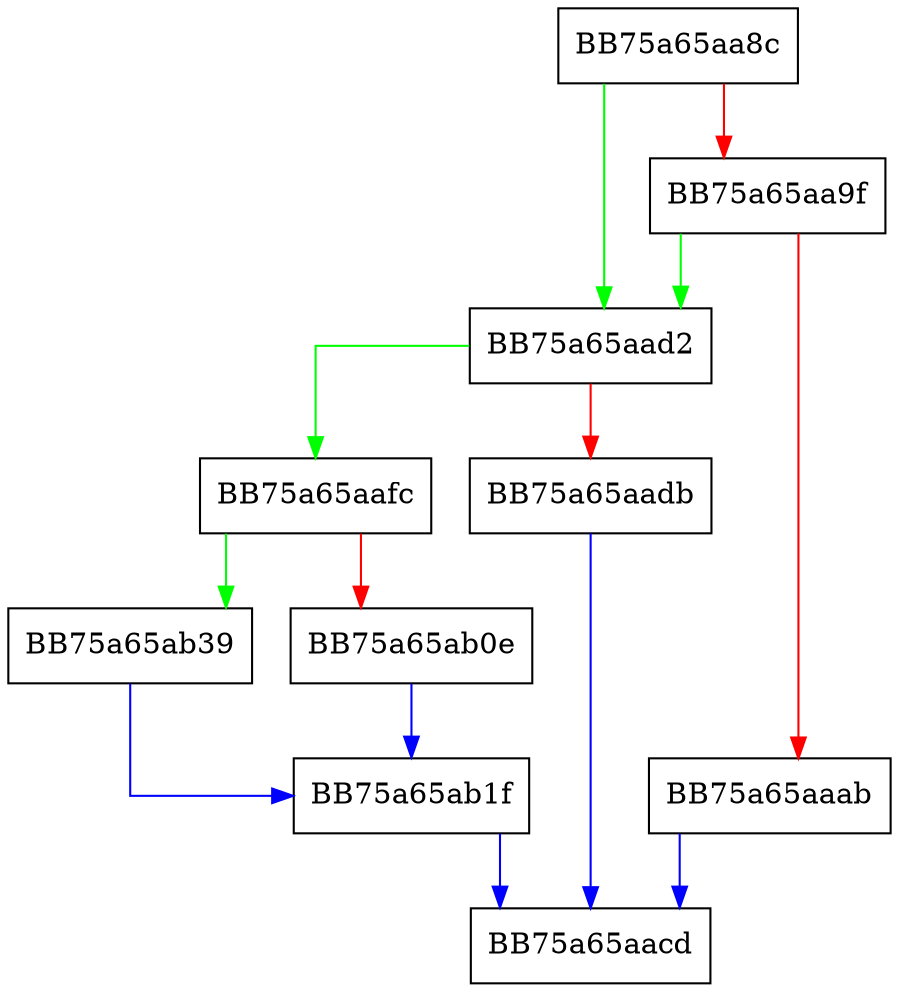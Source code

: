 digraph ZSTD_allocateLiteralsBuffer {
  node [shape="box"];
  graph [splines=ortho];
  BB75a65aa8c -> BB75a65aad2 [color="green"];
  BB75a65aa8c -> BB75a65aa9f [color="red"];
  BB75a65aa9f -> BB75a65aad2 [color="green"];
  BB75a65aa9f -> BB75a65aaab [color="red"];
  BB75a65aaab -> BB75a65aacd [color="blue"];
  BB75a65aad2 -> BB75a65aafc [color="green"];
  BB75a65aad2 -> BB75a65aadb [color="red"];
  BB75a65aadb -> BB75a65aacd [color="blue"];
  BB75a65aafc -> BB75a65ab39 [color="green"];
  BB75a65aafc -> BB75a65ab0e [color="red"];
  BB75a65ab0e -> BB75a65ab1f [color="blue"];
  BB75a65ab1f -> BB75a65aacd [color="blue"];
  BB75a65ab39 -> BB75a65ab1f [color="blue"];
}